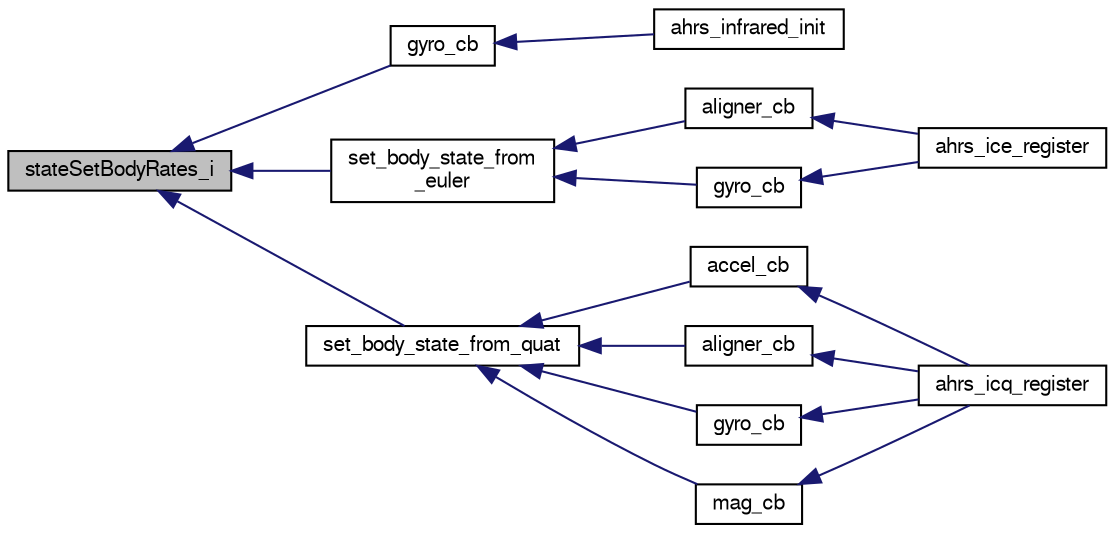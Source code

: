 digraph "stateSetBodyRates_i"
{
  edge [fontname="FreeSans",fontsize="10",labelfontname="FreeSans",labelfontsize="10"];
  node [fontname="FreeSans",fontsize="10",shape=record];
  rankdir="LR";
  Node1 [label="stateSetBodyRates_i",height=0.2,width=0.4,color="black", fillcolor="grey75", style="filled", fontcolor="black"];
  Node1 -> Node2 [dir="back",color="midnightblue",fontsize="10",style="solid",fontname="FreeSans"];
  Node2 [label="gyro_cb",height=0.2,width=0.4,color="black", fillcolor="white", style="filled",URL="$ahrs__infrared_8c.html#a47e1ea35fdb43af72537c6c9f38b889d"];
  Node2 -> Node3 [dir="back",color="midnightblue",fontsize="10",style="solid",fontname="FreeSans"];
  Node3 [label="ahrs_infrared_init",height=0.2,width=0.4,color="black", fillcolor="white", style="filled",URL="$ahrs__infrared_8h.html#a47f15746e2ec6072631ae5bd83a2caee"];
  Node1 -> Node4 [dir="back",color="midnightblue",fontsize="10",style="solid",fontname="FreeSans"];
  Node4 [label="set_body_state_from\l_euler",height=0.2,width=0.4,color="black", fillcolor="white", style="filled",URL="$ahrs__int__cmpl__euler__wrapper_8c.html#a4f58a57dad0a37eca38d2fcfbb689278"];
  Node4 -> Node5 [dir="back",color="midnightblue",fontsize="10",style="solid",fontname="FreeSans"];
  Node5 [label="aligner_cb",height=0.2,width=0.4,color="black", fillcolor="white", style="filled",URL="$ahrs__int__cmpl__euler__wrapper_8c.html#abb508f672663ab1485eae5b9e1799f21"];
  Node5 -> Node6 [dir="back",color="midnightblue",fontsize="10",style="solid",fontname="FreeSans"];
  Node6 [label="ahrs_ice_register",height=0.2,width=0.4,color="black", fillcolor="white", style="filled",URL="$ahrs__int__cmpl__euler__wrapper_8h.html#a9381a05bdc4709a1da0c7eae9b5d9fbc"];
  Node4 -> Node7 [dir="back",color="midnightblue",fontsize="10",style="solid",fontname="FreeSans"];
  Node7 [label="gyro_cb",height=0.2,width=0.4,color="black", fillcolor="white", style="filled",URL="$ahrs__int__cmpl__euler__wrapper_8c.html#a47e1ea35fdb43af72537c6c9f38b889d"];
  Node7 -> Node6 [dir="back",color="midnightblue",fontsize="10",style="solid",fontname="FreeSans"];
  Node1 -> Node8 [dir="back",color="midnightblue",fontsize="10",style="solid",fontname="FreeSans"];
  Node8 [label="set_body_state_from_quat",height=0.2,width=0.4,color="black", fillcolor="white", style="filled",URL="$ahrs__int__cmpl__quat__wrapper_8c.html#abea8ede7c8ebc5179487d3464ab513bb",tooltip="Rotate angles and rates from imu to body frame and set state. "];
  Node8 -> Node9 [dir="back",color="midnightblue",fontsize="10",style="solid",fontname="FreeSans"];
  Node9 [label="accel_cb",height=0.2,width=0.4,color="black", fillcolor="white", style="filled",URL="$ahrs__int__cmpl__quat__wrapper_8c.html#aacd6b1869f263f90a6f1fbe777a87793"];
  Node9 -> Node10 [dir="back",color="midnightblue",fontsize="10",style="solid",fontname="FreeSans"];
  Node10 [label="ahrs_icq_register",height=0.2,width=0.4,color="black", fillcolor="white", style="filled",URL="$ahrs__int__cmpl__quat__wrapper_8h.html#af71a2cd8d6fabc9373e99e2aeddbbb89"];
  Node8 -> Node11 [dir="back",color="midnightblue",fontsize="10",style="solid",fontname="FreeSans"];
  Node11 [label="aligner_cb",height=0.2,width=0.4,color="black", fillcolor="white", style="filled",URL="$ahrs__int__cmpl__quat__wrapper_8c.html#abb508f672663ab1485eae5b9e1799f21"];
  Node11 -> Node10 [dir="back",color="midnightblue",fontsize="10",style="solid",fontname="FreeSans"];
  Node8 -> Node12 [dir="back",color="midnightblue",fontsize="10",style="solid",fontname="FreeSans"];
  Node12 [label="gyro_cb",height=0.2,width=0.4,color="black", fillcolor="white", style="filled",URL="$ahrs__int__cmpl__quat__wrapper_8c.html#a47e1ea35fdb43af72537c6c9f38b889d"];
  Node12 -> Node10 [dir="back",color="midnightblue",fontsize="10",style="solid",fontname="FreeSans"];
  Node8 -> Node13 [dir="back",color="midnightblue",fontsize="10",style="solid",fontname="FreeSans"];
  Node13 [label="mag_cb",height=0.2,width=0.4,color="black", fillcolor="white", style="filled",URL="$ahrs__int__cmpl__quat__wrapper_8c.html#a49cc1e545848b85016af530049991c02"];
  Node13 -> Node10 [dir="back",color="midnightblue",fontsize="10",style="solid",fontname="FreeSans"];
}
